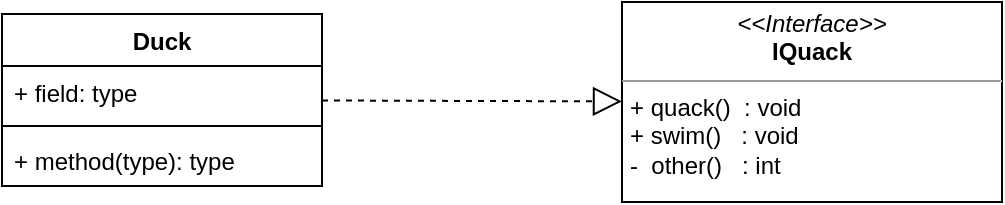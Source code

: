 <mxfile pages="1" version="11.2.2" type="device"><diagram id="x5kAWXvw7mvRQ09Smew5" name="Page-1"><mxGraphModel dx="868" dy="470" grid="1" gridSize="10" guides="1" tooltips="1" connect="1" arrows="1" fold="1" page="1" pageScale="1" pageWidth="827" pageHeight="1169" math="0" shadow="0"><root><mxCell id="0"/><mxCell id="1" parent="0"/><mxCell id="Pqq3VxwXyManhrV5MD5P-1" value="&lt;p style=&quot;margin: 0px ; margin-top: 4px ; text-align: center&quot;&gt;&lt;i&gt;&amp;lt;&amp;lt;Interface&amp;gt;&amp;gt;&lt;/i&gt;&lt;br&gt;&lt;b&gt;IQuack&lt;/b&gt;&lt;/p&gt;&lt;hr size=&quot;1&quot;&gt;&lt;p style=&quot;margin: 0px ; margin-left: 4px&quot;&gt;+ quack()&amp;nbsp; : void&lt;br&gt;&lt;/p&gt;&lt;p style=&quot;margin: 0px ; margin-left: 4px&quot;&gt;+ swim()&amp;nbsp; &amp;nbsp;: void&lt;/p&gt;&lt;p style=&quot;margin: 0px ; margin-left: 4px&quot;&gt;-&amp;nbsp; other()&amp;nbsp; &amp;nbsp;: int&lt;/p&gt;" style="verticalAlign=top;align=left;overflow=fill;fontSize=12;fontFamily=Helvetica;html=1;" parent="1" vertex="1"><mxGeometry x="550" y="90" width="190" height="100" as="geometry"/></mxCell><mxCell id="Pqq3VxwXyManhrV5MD5P-2" value="Duck" style="swimlane;fontStyle=1;align=center;verticalAlign=top;childLayout=stackLayout;horizontal=1;startSize=26;horizontalStack=0;resizeParent=1;resizeParentMax=0;resizeLast=0;collapsible=1;marginBottom=0;" parent="1" vertex="1"><mxGeometry x="240" y="96" width="160" height="86" as="geometry"/></mxCell><mxCell id="Pqq3VxwXyManhrV5MD5P-3" value="+ field: type" style="text;strokeColor=none;fillColor=none;align=left;verticalAlign=top;spacingLeft=4;spacingRight=4;overflow=hidden;rotatable=0;points=[[0,0.5],[1,0.5]];portConstraint=eastwest;" parent="Pqq3VxwXyManhrV5MD5P-2" vertex="1"><mxGeometry y="26" width="160" height="26" as="geometry"/></mxCell><mxCell id="Pqq3VxwXyManhrV5MD5P-4" value="" style="line;strokeWidth=1;fillColor=none;align=left;verticalAlign=middle;spacingTop=-1;spacingLeft=3;spacingRight=3;rotatable=0;labelPosition=right;points=[];portConstraint=eastwest;" parent="Pqq3VxwXyManhrV5MD5P-2" vertex="1"><mxGeometry y="52" width="160" height="8" as="geometry"/></mxCell><mxCell id="Pqq3VxwXyManhrV5MD5P-5" value="+ method(type): type" style="text;strokeColor=none;fillColor=none;align=left;verticalAlign=top;spacingLeft=4;spacingRight=4;overflow=hidden;rotatable=0;points=[[0,0.5],[1,0.5]];portConstraint=eastwest;" parent="Pqq3VxwXyManhrV5MD5P-2" vertex="1"><mxGeometry y="60" width="160" height="26" as="geometry"/></mxCell><mxCell id="Pqq3VxwXyManhrV5MD5P-6" value="" style="endArrow=block;dashed=1;endFill=0;endSize=12;html=1;" parent="1" source="Pqq3VxwXyManhrV5MD5P-2" target="Pqq3VxwXyManhrV5MD5P-1" edge="1"><mxGeometry width="160" relative="1" as="geometry"><mxPoint x="240" y="210" as="sourcePoint"/><mxPoint x="400" y="210" as="targetPoint"/></mxGeometry></mxCell></root></mxGraphModel></diagram></mxfile>